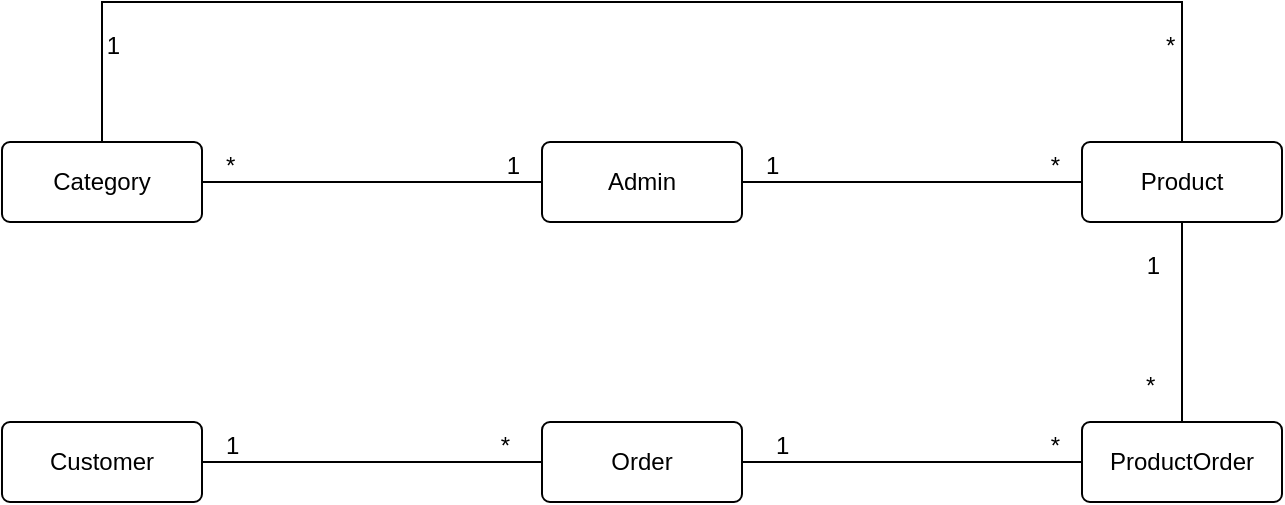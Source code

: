 <mxfile version="22.0.2" type="device">
  <diagram id="R2lEEEUBdFMjLlhIrx00" name="Page-1">
    <mxGraphModel dx="957" dy="478" grid="1" gridSize="10" guides="1" tooltips="1" connect="1" arrows="1" fold="1" page="1" pageScale="1" pageWidth="850" pageHeight="1100" math="0" shadow="0" extFonts="Permanent Marker^https://fonts.googleapis.com/css?family=Permanent+Marker">
      <root>
        <mxCell id="0" />
        <mxCell id="1" parent="0" />
        <mxCell id="X7O7XvfN7eUVgapkToL_-1" value="Product" style="rounded=1;arcSize=10;whiteSpace=wrap;html=1;align=center;" vertex="1" parent="1">
          <mxGeometry x="630" y="250" width="100" height="40" as="geometry" />
        </mxCell>
        <mxCell id="X7O7XvfN7eUVgapkToL_-15" value="Order" style="rounded=1;arcSize=10;whiteSpace=wrap;html=1;align=center;" vertex="1" parent="1">
          <mxGeometry x="360" y="390" width="100" height="40" as="geometry" />
        </mxCell>
        <mxCell id="X7O7XvfN7eUVgapkToL_-16" value="Customer" style="rounded=1;arcSize=10;whiteSpace=wrap;html=1;align=center;" vertex="1" parent="1">
          <mxGeometry x="90" y="390" width="100" height="40" as="geometry" />
        </mxCell>
        <mxCell id="X7O7XvfN7eUVgapkToL_-17" value="Category" style="rounded=1;arcSize=10;whiteSpace=wrap;html=1;align=center;" vertex="1" parent="1">
          <mxGeometry x="90" y="250" width="100" height="40" as="geometry" />
        </mxCell>
        <mxCell id="X7O7XvfN7eUVgapkToL_-18" value="" style="endArrow=none;html=1;rounded=0;entryX=0.5;entryY=0;entryDx=0;entryDy=0;exitX=0.5;exitY=0;exitDx=0;exitDy=0;" edge="1" parent="1" source="X7O7XvfN7eUVgapkToL_-1" target="X7O7XvfN7eUVgapkToL_-17">
          <mxGeometry relative="1" as="geometry">
            <mxPoint x="180" y="220" as="sourcePoint" />
            <mxPoint x="340" y="220" as="targetPoint" />
            <Array as="points">
              <mxPoint x="680" y="180" />
              <mxPoint x="140" y="180" />
            </Array>
          </mxGeometry>
        </mxCell>
        <mxCell id="X7O7XvfN7eUVgapkToL_-19" value="*" style="resizable=0;html=1;whiteSpace=wrap;align=left;verticalAlign=bottom;" connectable="0" vertex="1" parent="X7O7XvfN7eUVgapkToL_-18">
          <mxGeometry x="-1" relative="1" as="geometry">
            <mxPoint x="-10" y="-40" as="offset" />
          </mxGeometry>
        </mxCell>
        <mxCell id="X7O7XvfN7eUVgapkToL_-20" value="1" style="resizable=0;html=1;whiteSpace=wrap;align=right;verticalAlign=bottom;" connectable="0" vertex="1" parent="X7O7XvfN7eUVgapkToL_-18">
          <mxGeometry x="1" relative="1" as="geometry">
            <mxPoint x="10" y="-40" as="offset" />
          </mxGeometry>
        </mxCell>
        <mxCell id="X7O7XvfN7eUVgapkToL_-21" value="" style="endArrow=none;html=1;rounded=0;entryX=0.5;entryY=1;entryDx=0;entryDy=0;exitX=0.5;exitY=0;exitDx=0;exitDy=0;" edge="1" parent="1" source="X7O7XvfN7eUVgapkToL_-28" target="X7O7XvfN7eUVgapkToL_-1">
          <mxGeometry relative="1" as="geometry">
            <mxPoint x="490" y="330" as="sourcePoint" />
            <mxPoint x="650" y="330" as="targetPoint" />
          </mxGeometry>
        </mxCell>
        <mxCell id="X7O7XvfN7eUVgapkToL_-22" value="*" style="resizable=0;html=1;whiteSpace=wrap;align=left;verticalAlign=bottom;" connectable="0" vertex="1" parent="X7O7XvfN7eUVgapkToL_-21">
          <mxGeometry x="-1" relative="1" as="geometry">
            <mxPoint x="-20" y="-10" as="offset" />
          </mxGeometry>
        </mxCell>
        <mxCell id="X7O7XvfN7eUVgapkToL_-23" value="1" style="resizable=0;html=1;whiteSpace=wrap;align=right;verticalAlign=bottom;" connectable="0" vertex="1" parent="X7O7XvfN7eUVgapkToL_-21">
          <mxGeometry x="1" relative="1" as="geometry">
            <mxPoint x="-10" y="30" as="offset" />
          </mxGeometry>
        </mxCell>
        <mxCell id="X7O7XvfN7eUVgapkToL_-24" value="" style="endArrow=none;html=1;rounded=0;exitX=1;exitY=0.5;exitDx=0;exitDy=0;entryX=0;entryY=0.5;entryDx=0;entryDy=0;" edge="1" parent="1" source="X7O7XvfN7eUVgapkToL_-16" target="X7O7XvfN7eUVgapkToL_-15">
          <mxGeometry relative="1" as="geometry">
            <mxPoint x="180" y="490" as="sourcePoint" />
            <mxPoint x="390" y="520" as="targetPoint" />
          </mxGeometry>
        </mxCell>
        <mxCell id="X7O7XvfN7eUVgapkToL_-25" value="1" style="resizable=0;html=1;whiteSpace=wrap;align=left;verticalAlign=bottom;" connectable="0" vertex="1" parent="X7O7XvfN7eUVgapkToL_-24">
          <mxGeometry x="-1" relative="1" as="geometry">
            <mxPoint x="10" as="offset" />
          </mxGeometry>
        </mxCell>
        <mxCell id="X7O7XvfN7eUVgapkToL_-26" value="*" style="resizable=0;html=1;whiteSpace=wrap;align=right;verticalAlign=bottom;" connectable="0" vertex="1" parent="X7O7XvfN7eUVgapkToL_-24">
          <mxGeometry x="1" relative="1" as="geometry">
            <mxPoint x="-15" as="offset" />
          </mxGeometry>
        </mxCell>
        <mxCell id="X7O7XvfN7eUVgapkToL_-28" value="ProductOrder" style="rounded=1;arcSize=10;whiteSpace=wrap;html=1;align=center;" vertex="1" parent="1">
          <mxGeometry x="630" y="390" width="100" height="40" as="geometry" />
        </mxCell>
        <mxCell id="X7O7XvfN7eUVgapkToL_-29" value="" style="endArrow=none;html=1;rounded=0;entryX=0;entryY=0.5;entryDx=0;entryDy=0;exitX=1;exitY=0.5;exitDx=0;exitDy=0;" edge="1" parent="1" source="X7O7XvfN7eUVgapkToL_-15" target="X7O7XvfN7eUVgapkToL_-28">
          <mxGeometry relative="1" as="geometry">
            <mxPoint x="460" y="470" as="sourcePoint" />
            <mxPoint x="620" y="470" as="targetPoint" />
          </mxGeometry>
        </mxCell>
        <mxCell id="X7O7XvfN7eUVgapkToL_-30" value="1" style="resizable=0;html=1;whiteSpace=wrap;align=left;verticalAlign=bottom;" connectable="0" vertex="1" parent="X7O7XvfN7eUVgapkToL_-29">
          <mxGeometry x="-1" relative="1" as="geometry">
            <mxPoint x="15" as="offset" />
          </mxGeometry>
        </mxCell>
        <mxCell id="X7O7XvfN7eUVgapkToL_-31" value="*" style="resizable=0;html=1;whiteSpace=wrap;align=right;verticalAlign=bottom;" connectable="0" vertex="1" parent="X7O7XvfN7eUVgapkToL_-29">
          <mxGeometry x="1" relative="1" as="geometry">
            <mxPoint x="-10" as="offset" />
          </mxGeometry>
        </mxCell>
        <mxCell id="X7O7XvfN7eUVgapkToL_-33" value="Admin" style="rounded=1;arcSize=10;whiteSpace=wrap;html=1;align=center;" vertex="1" parent="1">
          <mxGeometry x="360" y="250" width="100" height="40" as="geometry" />
        </mxCell>
        <mxCell id="X7O7XvfN7eUVgapkToL_-35" value="" style="endArrow=none;html=1;rounded=0;exitX=1;exitY=0.5;exitDx=0;exitDy=0;entryX=0;entryY=0.5;entryDx=0;entryDy=0;" edge="1" parent="1" source="X7O7XvfN7eUVgapkToL_-17" target="X7O7XvfN7eUVgapkToL_-33">
          <mxGeometry relative="1" as="geometry">
            <mxPoint x="210" y="330" as="sourcePoint" />
            <mxPoint x="370" y="330" as="targetPoint" />
          </mxGeometry>
        </mxCell>
        <mxCell id="X7O7XvfN7eUVgapkToL_-36" value="*" style="resizable=0;html=1;whiteSpace=wrap;align=left;verticalAlign=bottom;" connectable="0" vertex="1" parent="X7O7XvfN7eUVgapkToL_-35">
          <mxGeometry x="-1" relative="1" as="geometry">
            <mxPoint x="10" as="offset" />
          </mxGeometry>
        </mxCell>
        <mxCell id="X7O7XvfN7eUVgapkToL_-37" value="1" style="resizable=0;html=1;whiteSpace=wrap;align=right;verticalAlign=bottom;" connectable="0" vertex="1" parent="X7O7XvfN7eUVgapkToL_-35">
          <mxGeometry x="1" relative="1" as="geometry">
            <mxPoint x="-10" as="offset" />
          </mxGeometry>
        </mxCell>
        <mxCell id="X7O7XvfN7eUVgapkToL_-38" value="" style="endArrow=none;html=1;rounded=0;entryX=0;entryY=0.5;entryDx=0;entryDy=0;exitX=1;exitY=0.5;exitDx=0;exitDy=0;" edge="1" parent="1" source="X7O7XvfN7eUVgapkToL_-33" target="X7O7XvfN7eUVgapkToL_-1">
          <mxGeometry relative="1" as="geometry">
            <mxPoint x="450" y="320" as="sourcePoint" />
            <mxPoint x="610" y="320" as="targetPoint" />
          </mxGeometry>
        </mxCell>
        <mxCell id="X7O7XvfN7eUVgapkToL_-39" value="1" style="resizable=0;html=1;whiteSpace=wrap;align=left;verticalAlign=bottom;" connectable="0" vertex="1" parent="X7O7XvfN7eUVgapkToL_-38">
          <mxGeometry x="-1" relative="1" as="geometry">
            <mxPoint x="10" as="offset" />
          </mxGeometry>
        </mxCell>
        <mxCell id="X7O7XvfN7eUVgapkToL_-40" value="*" style="resizable=0;html=1;whiteSpace=wrap;align=right;verticalAlign=bottom;" connectable="0" vertex="1" parent="X7O7XvfN7eUVgapkToL_-38">
          <mxGeometry x="1" relative="1" as="geometry">
            <mxPoint x="-10" as="offset" />
          </mxGeometry>
        </mxCell>
      </root>
    </mxGraphModel>
  </diagram>
</mxfile>
